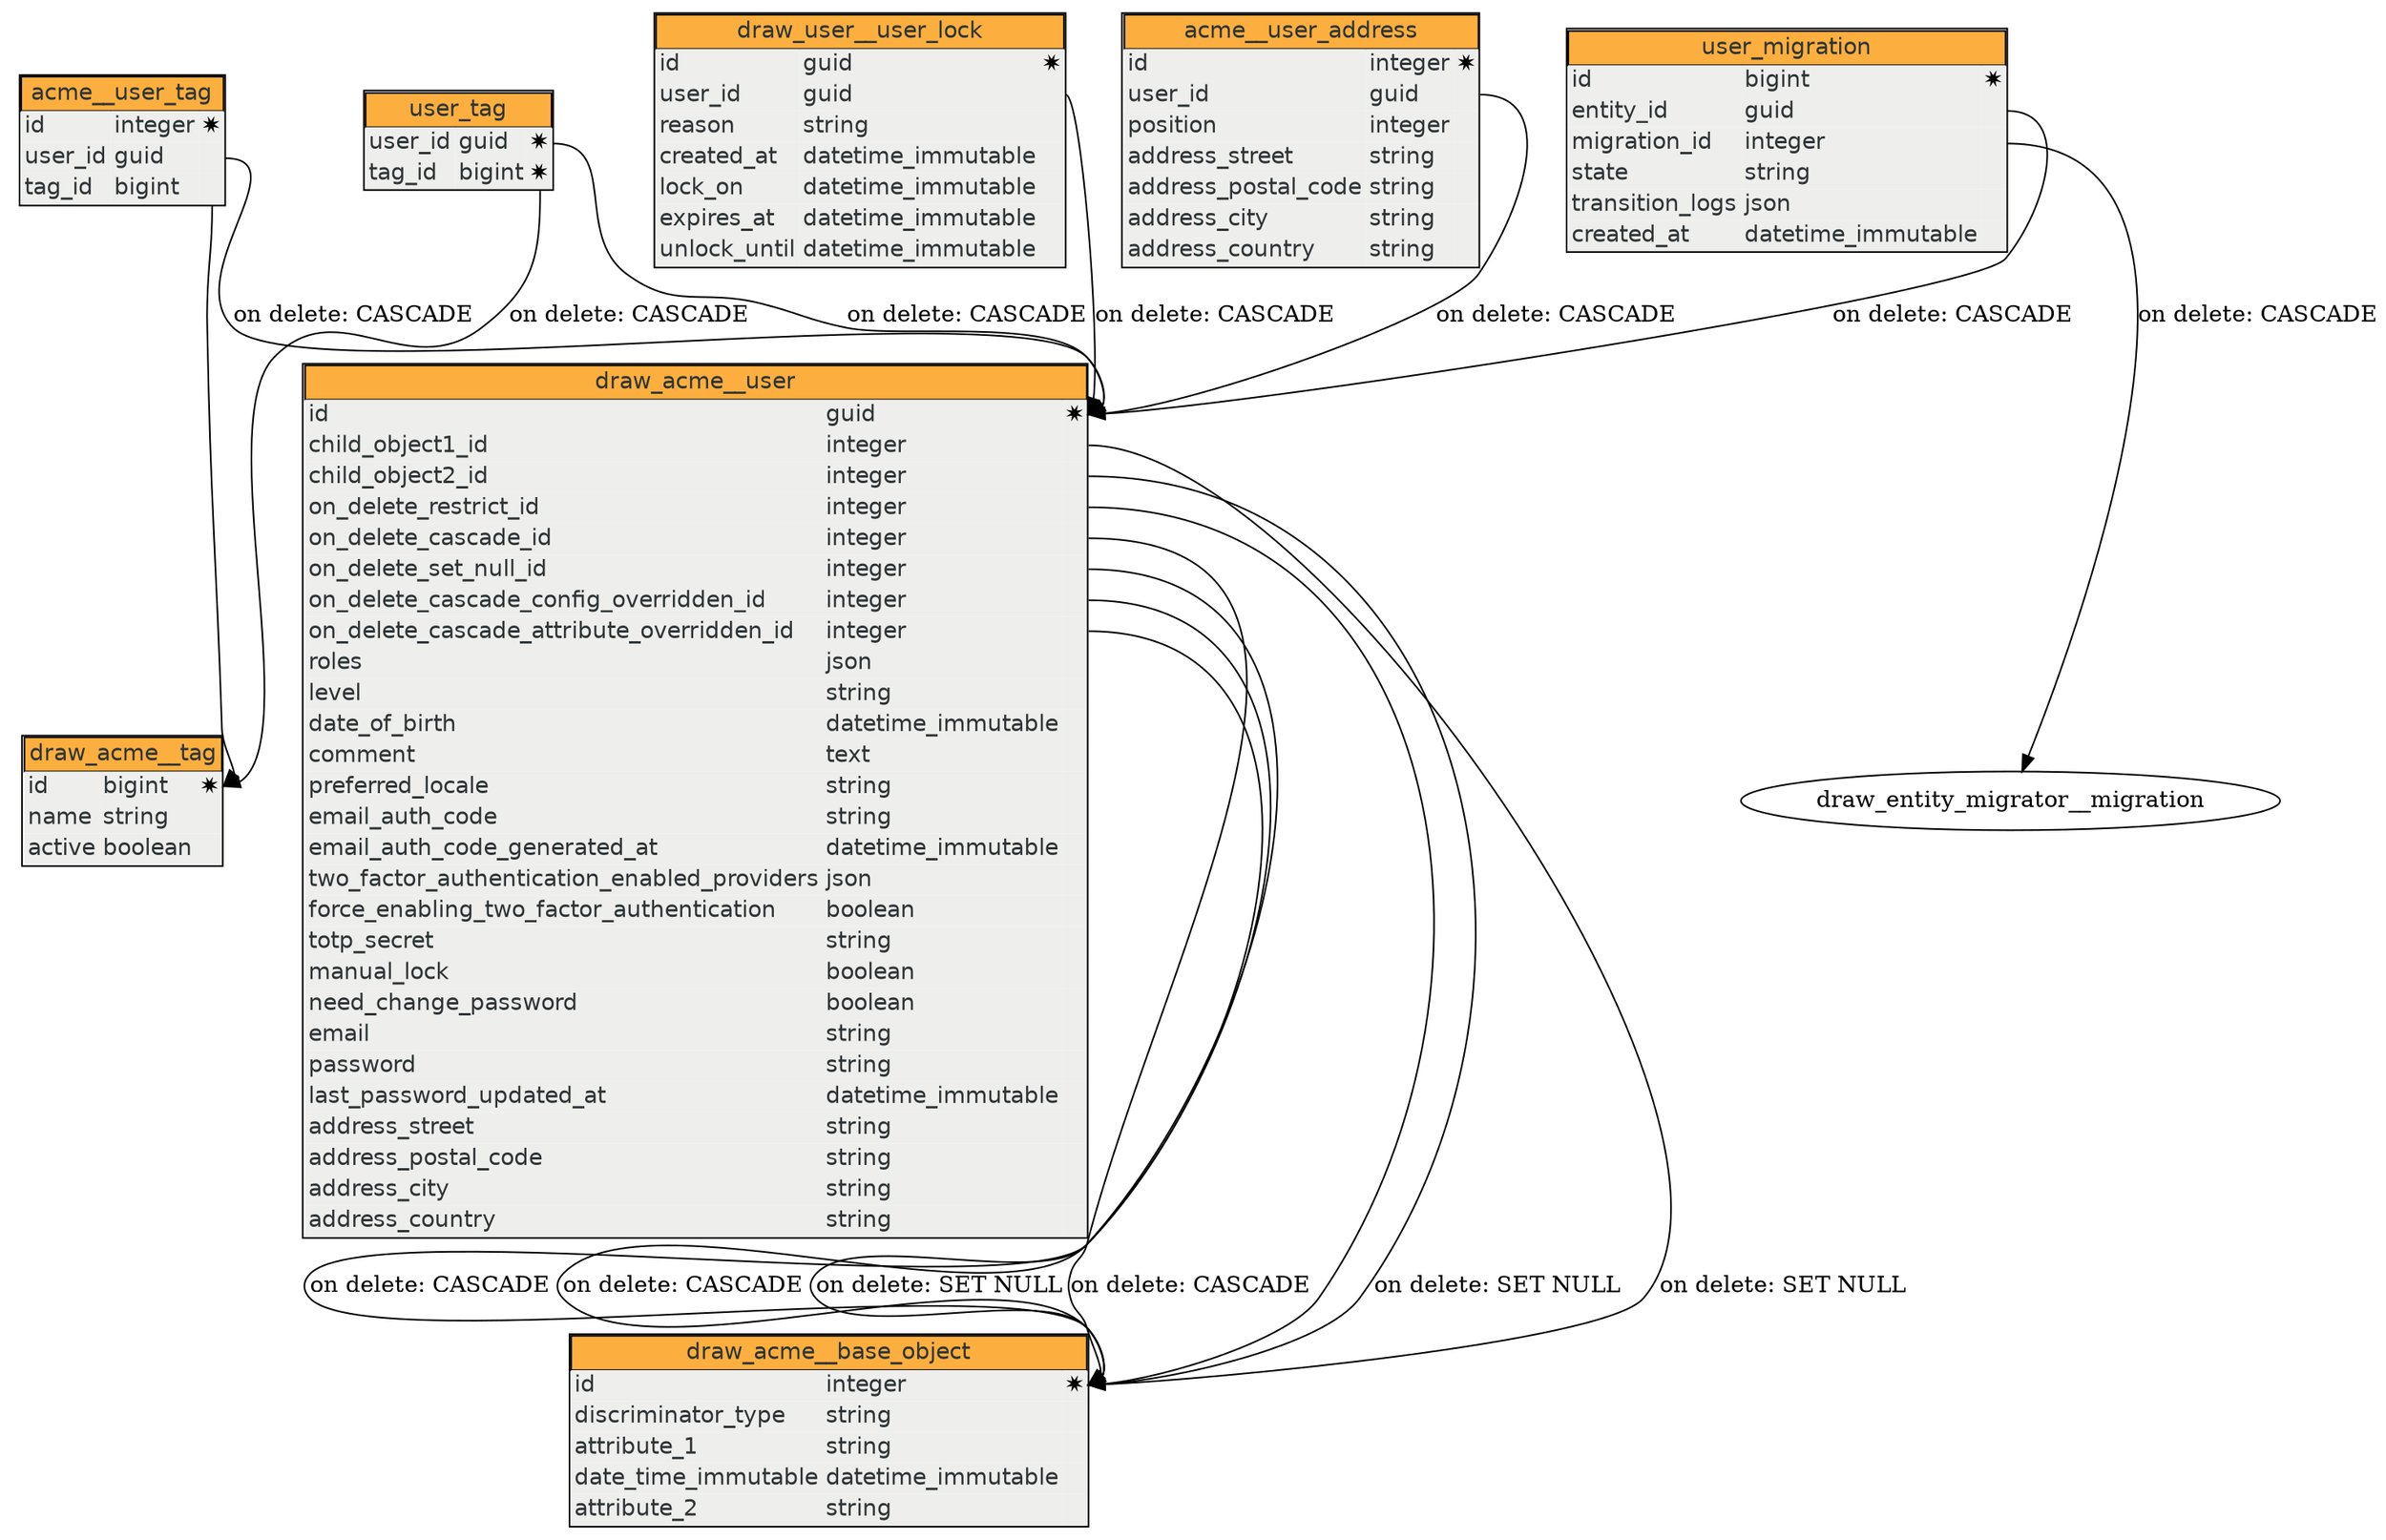 digraph draw {
  graph [
    splines="true",
    overlap="false",
    outputorder="edgesfirst",
    mindist="0.6",
    sep="0.2"
  ];

  acme__user_address [
    label=<
<table cellspacing="0" border="1" align="left">
<tr>
<td border="1" colspan="3" align="center" bgcolor="#fcaf3e">
<font color="#2e3436" face="Helvetica">acme__user_address</font>
</td></tr><tr>
<td border="0" align="left" bgcolor="#eeeeec">
<font color="#2e3436" face="Helvetica">id</font>
</td>
<td border="0" align="left" bgcolor="#eeeeec">
<font color="#2e3436" face="Helvetica">integer</font>
</td>
<td border="0" align="right" bgcolor="#eeeeec" port="column_id">✷</td>
</tr><tr>
<td border="0" align="left" bgcolor="#eeeeec">
<font color="#2e3436" face="Helvetica">user_id</font>
</td>
<td border="0" align="left" bgcolor="#eeeeec">
<font color="#2e3436" face="Helvetica">guid</font>
</td>
<td border="0" align="right" bgcolor="#eeeeec" port="column_user_id"></td>
</tr><tr>
<td border="0" align="left" bgcolor="#eeeeec">
<font color="#2e3436" face="Helvetica">position</font>
</td>
<td border="0" align="left" bgcolor="#eeeeec">
<font color="#2e3436" face="Helvetica">integer</font>
</td>
<td border="0" align="right" bgcolor="#eeeeec" port="column_position"></td>
</tr><tr>
<td border="0" align="left" bgcolor="#eeeeec">
<font color="#2e3436" face="Helvetica">address_street</font>
</td>
<td border="0" align="left" bgcolor="#eeeeec">
<font color="#2e3436" face="Helvetica">string</font>
</td>
<td border="0" align="right" bgcolor="#eeeeec" port="column_address_street"></td>
</tr><tr>
<td border="0" align="left" bgcolor="#eeeeec">
<font color="#2e3436" face="Helvetica">address_postal_code</font>
</td>
<td border="0" align="left" bgcolor="#eeeeec">
<font color="#2e3436" face="Helvetica">string</font>
</td>
<td border="0" align="right" bgcolor="#eeeeec" port="column_address_postal_code"></td>
</tr><tr>
<td border="0" align="left" bgcolor="#eeeeec">
<font color="#2e3436" face="Helvetica">address_city</font>
</td>
<td border="0" align="left" bgcolor="#eeeeec">
<font color="#2e3436" face="Helvetica">string</font>
</td>
<td border="0" align="right" bgcolor="#eeeeec" port="column_address_city"></td>
</tr><tr>
<td border="0" align="left" bgcolor="#eeeeec">
<font color="#2e3436" face="Helvetica">address_country</font>
</td>
<td border="0" align="left" bgcolor="#eeeeec">
<font color="#2e3436" face="Helvetica">string</font>
</td>
<td border="0" align="right" bgcolor="#eeeeec" port="column_address_country"></td>
</tr></table> >,
    shape="plaintext"
  ];

  acme__user_tag [
    label=<
<table cellspacing="0" border="1" align="left">
<tr>
<td border="1" colspan="3" align="center" bgcolor="#fcaf3e">
<font color="#2e3436" face="Helvetica">acme__user_tag</font>
</td></tr><tr>
<td border="0" align="left" bgcolor="#eeeeec">
<font color="#2e3436" face="Helvetica">id</font>
</td>
<td border="0" align="left" bgcolor="#eeeeec">
<font color="#2e3436" face="Helvetica">integer</font>
</td>
<td border="0" align="right" bgcolor="#eeeeec" port="column_id">✷</td>
</tr><tr>
<td border="0" align="left" bgcolor="#eeeeec">
<font color="#2e3436" face="Helvetica">user_id</font>
</td>
<td border="0" align="left" bgcolor="#eeeeec">
<font color="#2e3436" face="Helvetica">guid</font>
</td>
<td border="0" align="right" bgcolor="#eeeeec" port="column_user_id"></td>
</tr><tr>
<td border="0" align="left" bgcolor="#eeeeec">
<font color="#2e3436" face="Helvetica">tag_id</font>
</td>
<td border="0" align="left" bgcolor="#eeeeec">
<font color="#2e3436" face="Helvetica">bigint</font>
</td>
<td border="0" align="right" bgcolor="#eeeeec" port="column_tag_id"></td>
</tr></table> >,
    shape="plaintext"
  ];

  draw_acme__base_object [
    label=<
<table cellspacing="0" border="1" align="left">
<tr>
<td border="1" colspan="3" align="center" bgcolor="#fcaf3e">
<font color="#2e3436" face="Helvetica">draw_acme__base_object</font>
</td></tr><tr>
<td border="0" align="left" bgcolor="#eeeeec">
<font color="#2e3436" face="Helvetica">id</font>
</td>
<td border="0" align="left" bgcolor="#eeeeec">
<font color="#2e3436" face="Helvetica">integer</font>
</td>
<td border="0" align="right" bgcolor="#eeeeec" port="column_id">✷</td>
</tr><tr>
<td border="0" align="left" bgcolor="#eeeeec">
<font color="#2e3436" face="Helvetica">discriminator_type</font>
</td>
<td border="0" align="left" bgcolor="#eeeeec">
<font color="#2e3436" face="Helvetica">string</font>
</td>
<td border="0" align="right" bgcolor="#eeeeec" port="column_discriminator_type"></td>
</tr><tr>
<td border="0" align="left" bgcolor="#eeeeec">
<font color="#2e3436" face="Helvetica">attribute_1</font>
</td>
<td border="0" align="left" bgcolor="#eeeeec">
<font color="#2e3436" face="Helvetica">string</font>
</td>
<td border="0" align="right" bgcolor="#eeeeec" port="column_attribute_1"></td>
</tr><tr>
<td border="0" align="left" bgcolor="#eeeeec">
<font color="#2e3436" face="Helvetica">date_time_immutable</font>
</td>
<td border="0" align="left" bgcolor="#eeeeec">
<font color="#2e3436" face="Helvetica">datetime_immutable</font>
</td>
<td border="0" align="right" bgcolor="#eeeeec" port="column_date_time_immutable"></td>
</tr><tr>
<td border="0" align="left" bgcolor="#eeeeec">
<font color="#2e3436" face="Helvetica">attribute_2</font>
</td>
<td border="0" align="left" bgcolor="#eeeeec">
<font color="#2e3436" face="Helvetica">string</font>
</td>
<td border="0" align="right" bgcolor="#eeeeec" port="column_attribute_2"></td>
</tr></table> >,
    shape="plaintext"
  ];

  draw_acme__tag [
    label=<
<table cellspacing="0" border="1" align="left">
<tr>
<td border="1" colspan="3" align="center" bgcolor="#fcaf3e">
<font color="#2e3436" face="Helvetica">draw_acme__tag</font>
</td></tr><tr>
<td border="0" align="left" bgcolor="#eeeeec">
<font color="#2e3436" face="Helvetica">id</font>
</td>
<td border="0" align="left" bgcolor="#eeeeec">
<font color="#2e3436" face="Helvetica">bigint</font>
</td>
<td border="0" align="right" bgcolor="#eeeeec" port="column_id">✷</td>
</tr><tr>
<td border="0" align="left" bgcolor="#eeeeec">
<font color="#2e3436" face="Helvetica">name</font>
</td>
<td border="0" align="left" bgcolor="#eeeeec">
<font color="#2e3436" face="Helvetica">string</font>
</td>
<td border="0" align="right" bgcolor="#eeeeec" port="column_name"></td>
</tr><tr>
<td border="0" align="left" bgcolor="#eeeeec">
<font color="#2e3436" face="Helvetica">active</font>
</td>
<td border="0" align="left" bgcolor="#eeeeec">
<font color="#2e3436" face="Helvetica">boolean</font>
</td>
<td border="0" align="right" bgcolor="#eeeeec" port="column_active"></td>
</tr></table> >,
    shape="plaintext"
  ];

  draw_acme__user [
    label=<
<table cellspacing="0" border="1" align="left">
<tr>
<td border="1" colspan="3" align="center" bgcolor="#fcaf3e">
<font color="#2e3436" face="Helvetica">draw_acme__user</font>
</td></tr><tr>
<td border="0" align="left" bgcolor="#eeeeec">
<font color="#2e3436" face="Helvetica">id</font>
</td>
<td border="0" align="left" bgcolor="#eeeeec">
<font color="#2e3436" face="Helvetica">guid</font>
</td>
<td border="0" align="right" bgcolor="#eeeeec" port="column_id">✷</td>
</tr><tr>
<td border="0" align="left" bgcolor="#eeeeec">
<font color="#2e3436" face="Helvetica">child_object1_id</font>
</td>
<td border="0" align="left" bgcolor="#eeeeec">
<font color="#2e3436" face="Helvetica">integer</font>
</td>
<td border="0" align="right" bgcolor="#eeeeec" port="column_child_object1_id"></td>
</tr><tr>
<td border="0" align="left" bgcolor="#eeeeec">
<font color="#2e3436" face="Helvetica">child_object2_id</font>
</td>
<td border="0" align="left" bgcolor="#eeeeec">
<font color="#2e3436" face="Helvetica">integer</font>
</td>
<td border="0" align="right" bgcolor="#eeeeec" port="column_child_object2_id"></td>
</tr><tr>
<td border="0" align="left" bgcolor="#eeeeec">
<font color="#2e3436" face="Helvetica">on_delete_restrict_id</font>
</td>
<td border="0" align="left" bgcolor="#eeeeec">
<font color="#2e3436" face="Helvetica">integer</font>
</td>
<td border="0" align="right" bgcolor="#eeeeec" port="column_on_delete_restrict_id"></td>
</tr><tr>
<td border="0" align="left" bgcolor="#eeeeec">
<font color="#2e3436" face="Helvetica">on_delete_cascade_id</font>
</td>
<td border="0" align="left" bgcolor="#eeeeec">
<font color="#2e3436" face="Helvetica">integer</font>
</td>
<td border="0" align="right" bgcolor="#eeeeec" port="column_on_delete_cascade_id"></td>
</tr><tr>
<td border="0" align="left" bgcolor="#eeeeec">
<font color="#2e3436" face="Helvetica">on_delete_set_null_id</font>
</td>
<td border="0" align="left" bgcolor="#eeeeec">
<font color="#2e3436" face="Helvetica">integer</font>
</td>
<td border="0" align="right" bgcolor="#eeeeec" port="column_on_delete_set_null_id"></td>
</tr><tr>
<td border="0" align="left" bgcolor="#eeeeec">
<font color="#2e3436" face="Helvetica">on_delete_cascade_config_overridden_id</font>
</td>
<td border="0" align="left" bgcolor="#eeeeec">
<font color="#2e3436" face="Helvetica">integer</font>
</td>
<td border="0" align="right" bgcolor="#eeeeec" port="column_on_delete_cascade_config_overridden_id"></td>
</tr><tr>
<td border="0" align="left" bgcolor="#eeeeec">
<font color="#2e3436" face="Helvetica">on_delete_cascade_attribute_overridden_id</font>
</td>
<td border="0" align="left" bgcolor="#eeeeec">
<font color="#2e3436" face="Helvetica">integer</font>
</td>
<td border="0" align="right" bgcolor="#eeeeec" port="column_on_delete_cascade_attribute_overridden_id"></td>
</tr><tr>
<td border="0" align="left" bgcolor="#eeeeec">
<font color="#2e3436" face="Helvetica">roles</font>
</td>
<td border="0" align="left" bgcolor="#eeeeec">
<font color="#2e3436" face="Helvetica">json</font>
</td>
<td border="0" align="right" bgcolor="#eeeeec" port="column_roles"></td>
</tr><tr>
<td border="0" align="left" bgcolor="#eeeeec">
<font color="#2e3436" face="Helvetica">level</font>
</td>
<td border="0" align="left" bgcolor="#eeeeec">
<font color="#2e3436" face="Helvetica">string</font>
</td>
<td border="0" align="right" bgcolor="#eeeeec" port="column_level"></td>
</tr><tr>
<td border="0" align="left" bgcolor="#eeeeec">
<font color="#2e3436" face="Helvetica">date_of_birth</font>
</td>
<td border="0" align="left" bgcolor="#eeeeec">
<font color="#2e3436" face="Helvetica">datetime_immutable</font>
</td>
<td border="0" align="right" bgcolor="#eeeeec" port="column_date_of_birth"></td>
</tr><tr>
<td border="0" align="left" bgcolor="#eeeeec">
<font color="#2e3436" face="Helvetica">comment</font>
</td>
<td border="0" align="left" bgcolor="#eeeeec">
<font color="#2e3436" face="Helvetica">text</font>
</td>
<td border="0" align="right" bgcolor="#eeeeec" port="column_comment"></td>
</tr><tr>
<td border="0" align="left" bgcolor="#eeeeec">
<font color="#2e3436" face="Helvetica">preferred_locale</font>
</td>
<td border="0" align="left" bgcolor="#eeeeec">
<font color="#2e3436" face="Helvetica">string</font>
</td>
<td border="0" align="right" bgcolor="#eeeeec" port="column_preferred_locale"></td>
</tr><tr>
<td border="0" align="left" bgcolor="#eeeeec">
<font color="#2e3436" face="Helvetica">email_auth_code</font>
</td>
<td border="0" align="left" bgcolor="#eeeeec">
<font color="#2e3436" face="Helvetica">string</font>
</td>
<td border="0" align="right" bgcolor="#eeeeec" port="column_email_auth_code"></td>
</tr><tr>
<td border="0" align="left" bgcolor="#eeeeec">
<font color="#2e3436" face="Helvetica">email_auth_code_generated_at</font>
</td>
<td border="0" align="left" bgcolor="#eeeeec">
<font color="#2e3436" face="Helvetica">datetime_immutable</font>
</td>
<td border="0" align="right" bgcolor="#eeeeec" port="column_email_auth_code_generated_at"></td>
</tr><tr>
<td border="0" align="left" bgcolor="#eeeeec">
<font color="#2e3436" face="Helvetica">two_factor_authentication_enabled_providers</font>
</td>
<td border="0" align="left" bgcolor="#eeeeec">
<font color="#2e3436" face="Helvetica">json</font>
</td>
<td border="0" align="right" bgcolor="#eeeeec" port="column_two_factor_authentication_enabled_providers"></td>
</tr><tr>
<td border="0" align="left" bgcolor="#eeeeec">
<font color="#2e3436" face="Helvetica">force_enabling_two_factor_authentication</font>
</td>
<td border="0" align="left" bgcolor="#eeeeec">
<font color="#2e3436" face="Helvetica">boolean</font>
</td>
<td border="0" align="right" bgcolor="#eeeeec" port="column_force_enabling_two_factor_authentication"></td>
</tr><tr>
<td border="0" align="left" bgcolor="#eeeeec">
<font color="#2e3436" face="Helvetica">totp_secret</font>
</td>
<td border="0" align="left" bgcolor="#eeeeec">
<font color="#2e3436" face="Helvetica">string</font>
</td>
<td border="0" align="right" bgcolor="#eeeeec" port="column_totp_secret"></td>
</tr><tr>
<td border="0" align="left" bgcolor="#eeeeec">
<font color="#2e3436" face="Helvetica">manual_lock</font>
</td>
<td border="0" align="left" bgcolor="#eeeeec">
<font color="#2e3436" face="Helvetica">boolean</font>
</td>
<td border="0" align="right" bgcolor="#eeeeec" port="column_manual_lock"></td>
</tr><tr>
<td border="0" align="left" bgcolor="#eeeeec">
<font color="#2e3436" face="Helvetica">need_change_password</font>
</td>
<td border="0" align="left" bgcolor="#eeeeec">
<font color="#2e3436" face="Helvetica">boolean</font>
</td>
<td border="0" align="right" bgcolor="#eeeeec" port="column_need_change_password"></td>
</tr><tr>
<td border="0" align="left" bgcolor="#eeeeec">
<font color="#2e3436" face="Helvetica">email</font>
</td>
<td border="0" align="left" bgcolor="#eeeeec">
<font color="#2e3436" face="Helvetica">string</font>
</td>
<td border="0" align="right" bgcolor="#eeeeec" port="column_email"></td>
</tr><tr>
<td border="0" align="left" bgcolor="#eeeeec">
<font color="#2e3436" face="Helvetica">password</font>
</td>
<td border="0" align="left" bgcolor="#eeeeec">
<font color="#2e3436" face="Helvetica">string</font>
</td>
<td border="0" align="right" bgcolor="#eeeeec" port="column_password"></td>
</tr><tr>
<td border="0" align="left" bgcolor="#eeeeec">
<font color="#2e3436" face="Helvetica">last_password_updated_at</font>
</td>
<td border="0" align="left" bgcolor="#eeeeec">
<font color="#2e3436" face="Helvetica">datetime_immutable</font>
</td>
<td border="0" align="right" bgcolor="#eeeeec" port="column_last_password_updated_at"></td>
</tr><tr>
<td border="0" align="left" bgcolor="#eeeeec">
<font color="#2e3436" face="Helvetica">address_street</font>
</td>
<td border="0" align="left" bgcolor="#eeeeec">
<font color="#2e3436" face="Helvetica">string</font>
</td>
<td border="0" align="right" bgcolor="#eeeeec" port="column_address_street"></td>
</tr><tr>
<td border="0" align="left" bgcolor="#eeeeec">
<font color="#2e3436" face="Helvetica">address_postal_code</font>
</td>
<td border="0" align="left" bgcolor="#eeeeec">
<font color="#2e3436" face="Helvetica">string</font>
</td>
<td border="0" align="right" bgcolor="#eeeeec" port="column_address_postal_code"></td>
</tr><tr>
<td border="0" align="left" bgcolor="#eeeeec">
<font color="#2e3436" face="Helvetica">address_city</font>
</td>
<td border="0" align="left" bgcolor="#eeeeec">
<font color="#2e3436" face="Helvetica">string</font>
</td>
<td border="0" align="right" bgcolor="#eeeeec" port="column_address_city"></td>
</tr><tr>
<td border="0" align="left" bgcolor="#eeeeec">
<font color="#2e3436" face="Helvetica">address_country</font>
</td>
<td border="0" align="left" bgcolor="#eeeeec">
<font color="#2e3436" face="Helvetica">string</font>
</td>
<td border="0" align="right" bgcolor="#eeeeec" port="column_address_country"></td>
</tr></table> >,
    shape="plaintext"
  ];

  user_tag [
    label=<
<table cellspacing="0" border="1" align="left">
<tr>
<td border="1" colspan="3" align="center" bgcolor="#fcaf3e">
<font color="#2e3436" face="Helvetica">user_tag</font>
</td></tr><tr>
<td border="0" align="left" bgcolor="#eeeeec">
<font color="#2e3436" face="Helvetica">user_id</font>
</td>
<td border="0" align="left" bgcolor="#eeeeec">
<font color="#2e3436" face="Helvetica">guid</font>
</td>
<td border="0" align="right" bgcolor="#eeeeec" port="column_user_id">✷</td>
</tr><tr>
<td border="0" align="left" bgcolor="#eeeeec">
<font color="#2e3436" face="Helvetica">tag_id</font>
</td>
<td border="0" align="left" bgcolor="#eeeeec">
<font color="#2e3436" face="Helvetica">bigint</font>
</td>
<td border="0" align="right" bgcolor="#eeeeec" port="column_tag_id">✷</td>
</tr></table> >,
    shape="plaintext"
  ];

  draw_user__user_lock [
    label=<
<table cellspacing="0" border="1" align="left">
<tr>
<td border="1" colspan="3" align="center" bgcolor="#fcaf3e">
<font color="#2e3436" face="Helvetica">draw_user__user_lock</font>
</td></tr><tr>
<td border="0" align="left" bgcolor="#eeeeec">
<font color="#2e3436" face="Helvetica">id</font>
</td>
<td border="0" align="left" bgcolor="#eeeeec">
<font color="#2e3436" face="Helvetica">guid</font>
</td>
<td border="0" align="right" bgcolor="#eeeeec" port="column_id">✷</td>
</tr><tr>
<td border="0" align="left" bgcolor="#eeeeec">
<font color="#2e3436" face="Helvetica">user_id</font>
</td>
<td border="0" align="left" bgcolor="#eeeeec">
<font color="#2e3436" face="Helvetica">guid</font>
</td>
<td border="0" align="right" bgcolor="#eeeeec" port="column_user_id"></td>
</tr><tr>
<td border="0" align="left" bgcolor="#eeeeec">
<font color="#2e3436" face="Helvetica">reason</font>
</td>
<td border="0" align="left" bgcolor="#eeeeec">
<font color="#2e3436" face="Helvetica">string</font>
</td>
<td border="0" align="right" bgcolor="#eeeeec" port="column_reason"></td>
</tr><tr>
<td border="0" align="left" bgcolor="#eeeeec">
<font color="#2e3436" face="Helvetica">created_at</font>
</td>
<td border="0" align="left" bgcolor="#eeeeec">
<font color="#2e3436" face="Helvetica">datetime_immutable</font>
</td>
<td border="0" align="right" bgcolor="#eeeeec" port="column_created_at"></td>
</tr><tr>
<td border="0" align="left" bgcolor="#eeeeec">
<font color="#2e3436" face="Helvetica">lock_on</font>
</td>
<td border="0" align="left" bgcolor="#eeeeec">
<font color="#2e3436" face="Helvetica">datetime_immutable</font>
</td>
<td border="0" align="right" bgcolor="#eeeeec" port="column_lock_on"></td>
</tr><tr>
<td border="0" align="left" bgcolor="#eeeeec">
<font color="#2e3436" face="Helvetica">expires_at</font>
</td>
<td border="0" align="left" bgcolor="#eeeeec">
<font color="#2e3436" face="Helvetica">datetime_immutable</font>
</td>
<td border="0" align="right" bgcolor="#eeeeec" port="column_expires_at"></td>
</tr><tr>
<td border="0" align="left" bgcolor="#eeeeec">
<font color="#2e3436" face="Helvetica">unlock_until</font>
</td>
<td border="0" align="left" bgcolor="#eeeeec">
<font color="#2e3436" face="Helvetica">datetime_immutable</font>
</td>
<td border="0" align="right" bgcolor="#eeeeec" port="column_unlock_until"></td>
</tr></table> >,
    shape="plaintext"
  ];

  user_migration [
    label=<
<table cellspacing="0" border="1" align="left">
<tr>
<td border="1" colspan="3" align="center" bgcolor="#fcaf3e">
<font color="#2e3436" face="Helvetica">user_migration</font>
</td></tr><tr>
<td border="0" align="left" bgcolor="#eeeeec">
<font color="#2e3436" face="Helvetica">id</font>
</td>
<td border="0" align="left" bgcolor="#eeeeec">
<font color="#2e3436" face="Helvetica">bigint</font>
</td>
<td border="0" align="right" bgcolor="#eeeeec" port="column_id">✷</td>
</tr><tr>
<td border="0" align="left" bgcolor="#eeeeec">
<font color="#2e3436" face="Helvetica">entity_id</font>
</td>
<td border="0" align="left" bgcolor="#eeeeec">
<font color="#2e3436" face="Helvetica">guid</font>
</td>
<td border="0" align="right" bgcolor="#eeeeec" port="column_entity_id"></td>
</tr><tr>
<td border="0" align="left" bgcolor="#eeeeec">
<font color="#2e3436" face="Helvetica">migration_id</font>
</td>
<td border="0" align="left" bgcolor="#eeeeec">
<font color="#2e3436" face="Helvetica">integer</font>
</td>
<td border="0" align="right" bgcolor="#eeeeec" port="column_migration_id"></td>
</tr><tr>
<td border="0" align="left" bgcolor="#eeeeec">
<font color="#2e3436" face="Helvetica">state</font>
</td>
<td border="0" align="left" bgcolor="#eeeeec">
<font color="#2e3436" face="Helvetica">string</font>
</td>
<td border="0" align="right" bgcolor="#eeeeec" port="column_state"></td>
</tr><tr>
<td border="0" align="left" bgcolor="#eeeeec">
<font color="#2e3436" face="Helvetica">transition_logs</font>
</td>
<td border="0" align="left" bgcolor="#eeeeec">
<font color="#2e3436" face="Helvetica">json</font>
</td>
<td border="0" align="right" bgcolor="#eeeeec" port="column_transition_logs"></td>
</tr><tr>
<td border="0" align="left" bgcolor="#eeeeec">
<font color="#2e3436" face="Helvetica">created_at</font>
</td>
<td border="0" align="left" bgcolor="#eeeeec">
<font color="#2e3436" face="Helvetica">datetime_immutable</font>
</td>
<td border="0" align="right" bgcolor="#eeeeec" port="column_created_at"></td>
</tr></table> >,
    shape="plaintext"
  ];

  acme__user_address:column_user_id -> draw_acme__user:column_id [
    label="on delete: CASCADE"
  ];

  acme__user_tag:column_user_id -> draw_acme__user:column_id [
    label="on delete: CASCADE"
  ];

  acme__user_tag:column_tag_id -> draw_acme__tag:column_id;

  draw_acme__user:column_child_object1_id -> draw_acme__base_object:column_id [
    label="on delete: SET NULL"
  ];

  draw_acme__user:column_child_object2_id -> draw_acme__base_object:column_id [
    label="on delete: SET NULL"
  ];

  draw_acme__user:column_on_delete_restrict_id -> draw_acme__base_object:column_id;

  draw_acme__user:column_on_delete_cascade_id -> draw_acme__base_object:column_id [
    label="on delete: CASCADE"
  ];

  draw_acme__user:column_on_delete_set_null_id -> draw_acme__base_object:column_id [
    label="on delete: SET NULL"
  ];

  draw_acme__user:column_on_delete_cascade_config_overridden_id -> draw_acme__base_object:column_id [
    label="on delete: CASCADE"
  ];

  draw_acme__user:column_on_delete_cascade_attribute_overridden_id -> draw_acme__base_object:column_id [
    label="on delete: CASCADE"
  ];

  user_tag:column_user_id -> draw_acme__user:column_id [
    label="on delete: CASCADE"
  ];

  user_tag:column_tag_id -> draw_acme__tag:column_id [
    label="on delete: CASCADE"
  ];

  draw_user__user_lock:column_user_id -> draw_acme__user:column_id [
    label="on delete: CASCADE"
  ];

  user_migration:column_entity_id -> draw_acme__user:column_id [
    label="on delete: CASCADE"
  ];

  user_migration:column_migration_id -> draw_entity_migrator__migration:column_id [
    label="on delete: CASCADE"
  ];
}
